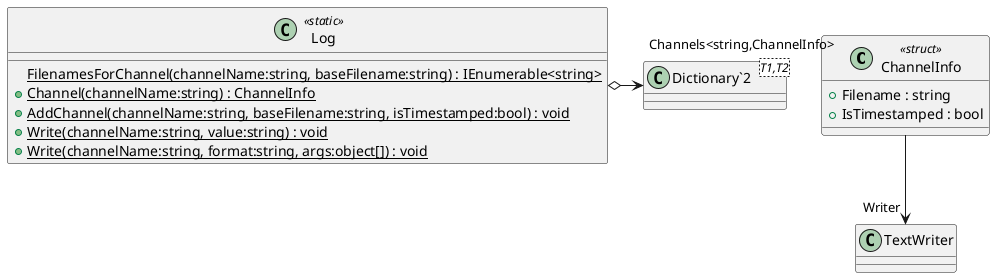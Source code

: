 @startuml
class ChannelInfo <<struct>> {
    + Filename : string
    + IsTimestamped : bool
}
class Log <<static>> {
    {static} FilenamesForChannel(channelName:string, baseFilename:string) : IEnumerable<string>
    + {static} Channel(channelName:string) : ChannelInfo
    + {static} AddChannel(channelName:string, baseFilename:string, isTimestamped:bool) : void
    + {static} Write(channelName:string, value:string) : void
    + {static} Write(channelName:string, format:string, args:object[]) : void
}
class "Dictionary`2"<T1,T2> {
}
ChannelInfo --> "Writer" TextWriter
Log o-> "Channels<string,ChannelInfo>" "Dictionary`2"
@enduml
